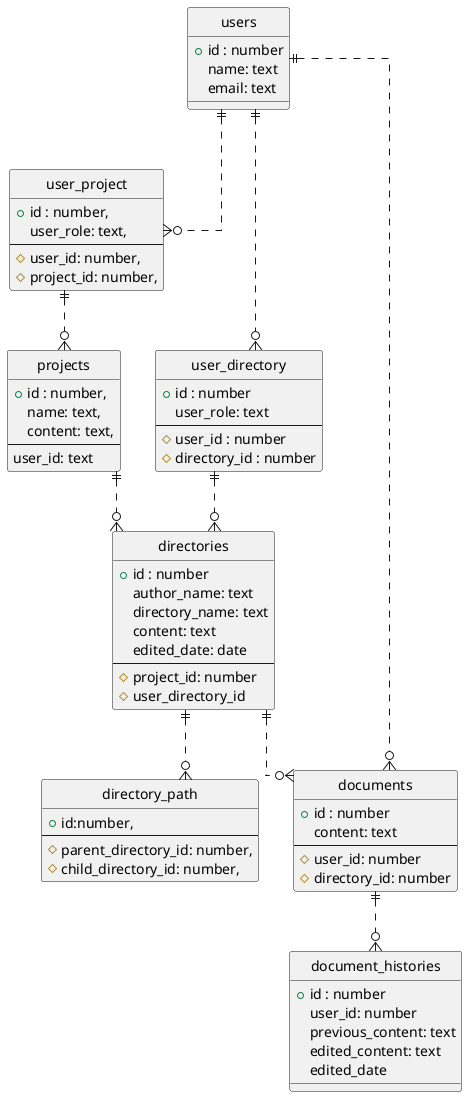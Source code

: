 @startuml
' hide the spot
hide circle

'avoid problems with angled crows feet
skinparam linetype ortho

entity "users" as users {
  +id : number
  name: text
  email: text
}

entity "projects" as projects {
  +id : number,
  name: text,
  content: text,
  --
  user_id: text
}

entity "user_project" as user_project {
  +id : number,
  user_role: text,
  --
  #user_id: number,
  #project_id: number,
}

entity "user_directory" as user_directory {
  +id : number
  user_role: text
  --
  #user_id : number
  #directory_id : number
}

entity "directories" as directories {
  +id : number
  author_name: text
  directory_name: text
  content: text
  edited_date: date
  --
  #project_id: number
  #user_directory_id
}

entity "directory_path" as directory_path {
  +id:number,
  --
  #parent_directory_id: number,
  #child_directory_id: number,
}

entity "documents" as documents {
  +id : number
  content: text
  --
  #user_id: number
  #directory_id: number
}

entity "document_histories" as document_histories {
  +id : number
  user_id: number
  previous_content: text
  edited_content: text
  edited_date
}

users ||..o{ user_project
users ||..o{ user_directory
users ||..o{ documents
user_project ||..o{ projects
user_directory ||..o{ directories
projects ||..o{ directories
directories ||..o{ directory_path
directories ||..o{ documents
documents ||..o{ document_histories
@enduml